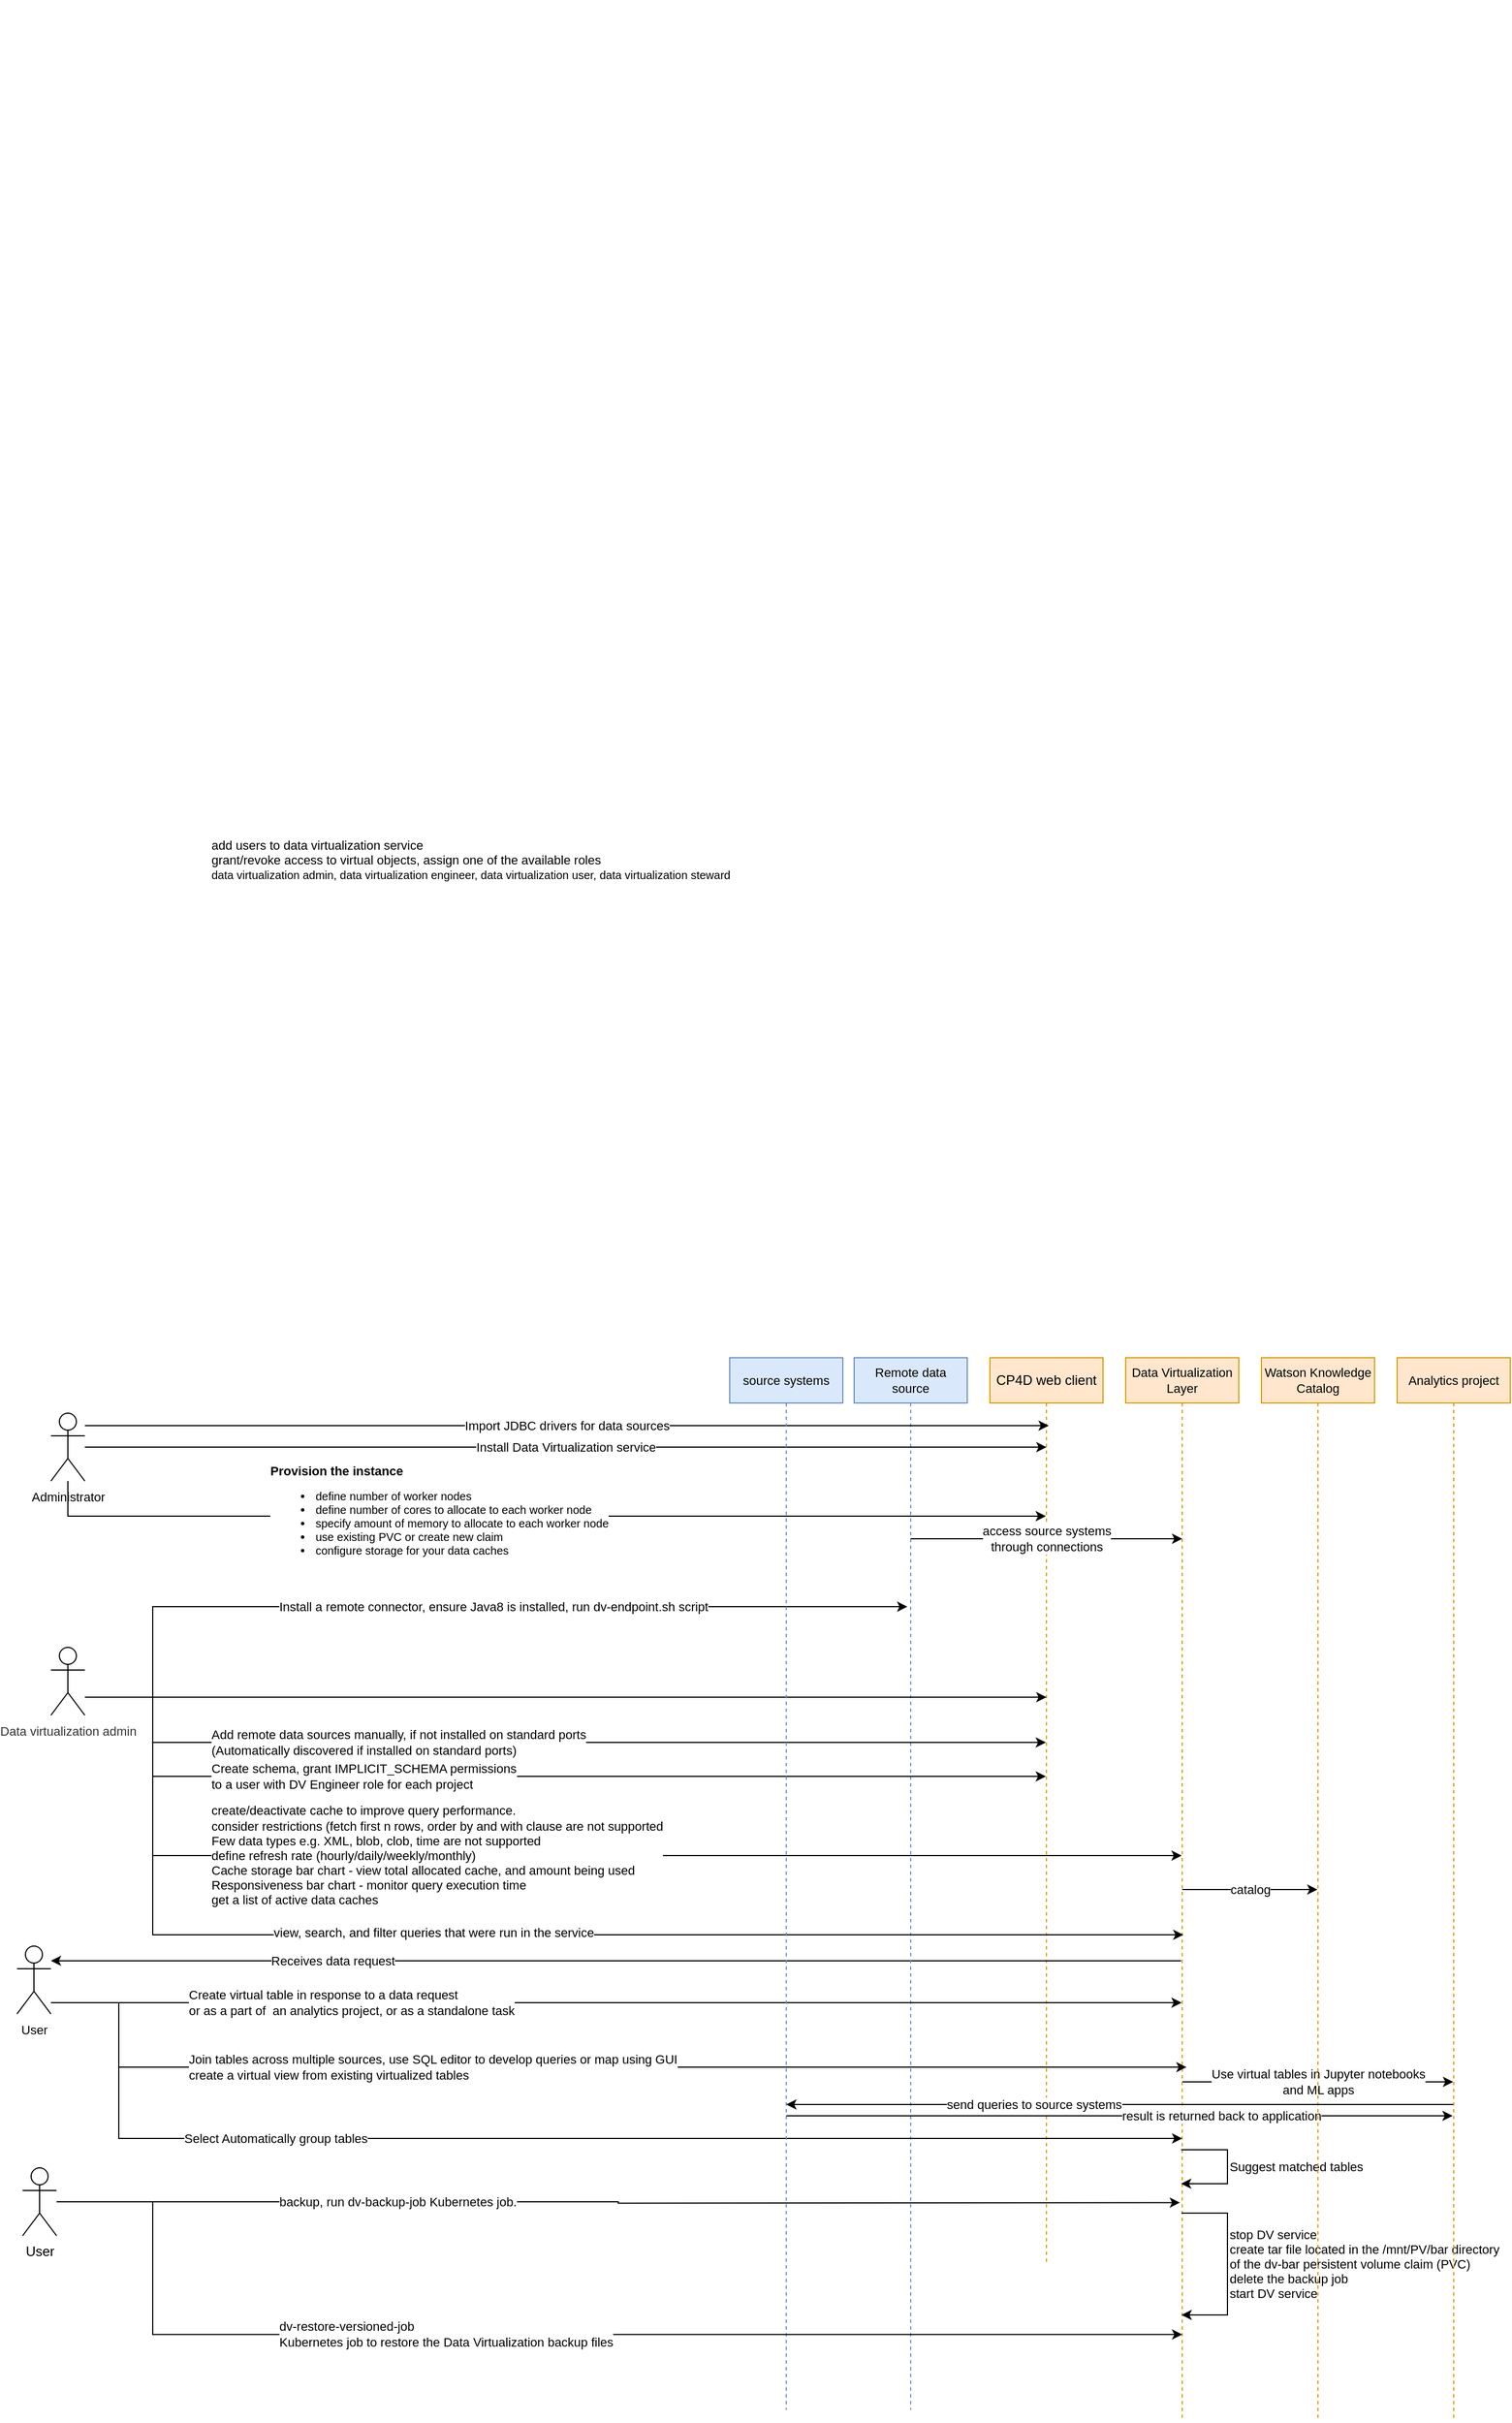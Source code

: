 <mxfile version="13.4.5" type="github">
  <diagram id="DmjefM-3_SJbnNz2ie8g" name="Page-1">
    <mxGraphModel dx="813" dy="416" grid="1" gridSize="10" guides="1" tooltips="1" connect="1" arrows="1" fold="1" page="1" pageScale="1" pageWidth="850" pageHeight="1100" math="0" shadow="0">
      <root>
        <mxCell id="0" />
        <mxCell id="1" parent="0" />
        <mxCell id="h26CRx6ADfj_f1zQn1qs-1" value="CP4D web client" style="shape=umlLifeline;perimeter=lifelinePerimeter;whiteSpace=wrap;html=1;container=1;collapsible=0;recursiveResize=0;outlineConnect=0;fillColor=#ffe6cc;strokeColor=#d79b00;" parent="1" vertex="1">
          <mxGeometry x="1450" y="30" width="100" height="800" as="geometry" />
        </mxCell>
        <mxCell id="h26CRx6ADfj_f1zQn1qs-18" value="Receives data request" style="edgeStyle=orthogonalEdgeStyle;rounded=0;orthogonalLoop=1;jettySize=auto;html=1;" parent="1" target="h26CRx6ADfj_f1zQn1qs-7" edge="1">
          <mxGeometry x="0.503" relative="1" as="geometry">
            <mxPoint x="1619" y="563" as="sourcePoint" />
            <mxPoint x="650" y="530" as="targetPoint" />
            <Array as="points">
              <mxPoint x="630" y="563" />
              <mxPoint x="630" y="563" />
            </Array>
            <mxPoint as="offset" />
          </mxGeometry>
        </mxCell>
        <mxCell id="h26CRx6ADfj_f1zQn1qs-35" value="catalog" style="edgeStyle=orthogonalEdgeStyle;rounded=0;orthogonalLoop=1;jettySize=auto;html=1;" parent="1" source="h26CRx6ADfj_f1zQn1qs-2" target="h26CRx6ADfj_f1zQn1qs-34" edge="1">
          <mxGeometry relative="1" as="geometry">
            <Array as="points">
              <mxPoint x="1710" y="610" />
              <mxPoint x="1710" y="610" />
            </Array>
          </mxGeometry>
        </mxCell>
        <mxCell id="h26CRx6ADfj_f1zQn1qs-39" value="Use virtual tables in Jupyter notebooks &lt;br&gt;and ML apps" style="edgeStyle=orthogonalEdgeStyle;rounded=0;orthogonalLoop=1;jettySize=auto;html=1;" parent="1" source="h26CRx6ADfj_f1zQn1qs-2" target="h26CRx6ADfj_f1zQn1qs-38" edge="1">
          <mxGeometry relative="1" as="geometry">
            <Array as="points">
              <mxPoint x="1750" y="670" />
              <mxPoint x="1750" y="670" />
            </Array>
          </mxGeometry>
        </mxCell>
        <mxCell id="h26CRx6ADfj_f1zQn1qs-2" value="Data Virtualization Layer" style="shape=umlLifeline;perimeter=lifelinePerimeter;whiteSpace=wrap;html=1;container=1;collapsible=0;recursiveResize=0;outlineConnect=0;fillColor=#ffe6cc;strokeColor=#d79b00;fontSize=11;" parent="1" vertex="1">
          <mxGeometry x="1570" y="30" width="100" height="940" as="geometry" />
        </mxCell>
        <mxCell id="h26CRx6ADfj_f1zQn1qs-3" value="Remote data source" style="shape=umlLifeline;perimeter=lifelinePerimeter;whiteSpace=wrap;html=1;container=1;collapsible=0;recursiveResize=0;outlineConnect=0;fillColor=#dae8fc;strokeColor=#6c8ebf;fontSize=11;" parent="1" vertex="1">
          <mxGeometry x="1330" y="30" width="100" height="930" as="geometry" />
        </mxCell>
        <mxCell id="h26CRx6ADfj_f1zQn1qs-4" value="access source systems &lt;br&gt;through connections" style="edgeStyle=orthogonalEdgeStyle;rounded=0;orthogonalLoop=1;jettySize=auto;html=1;strokeWidth=1;fontSize=11;" parent="1" source="h26CRx6ADfj_f1zQn1qs-3" edge="1">
          <mxGeometry x="0.002" relative="1" as="geometry">
            <Array as="points">
              <mxPoint x="1620" y="190" />
            </Array>
            <mxPoint x="1380" y="170" as="sourcePoint" />
            <mxPoint x="1620" y="190" as="targetPoint" />
            <mxPoint as="offset" />
          </mxGeometry>
        </mxCell>
        <mxCell id="h26CRx6ADfj_f1zQn1qs-6" value="Import JDBC drivers for data sources" style="edgeStyle=orthogonalEdgeStyle;rounded=0;orthogonalLoop=1;jettySize=auto;html=1;" parent="1" source="h26CRx6ADfj_f1zQn1qs-5" edge="1">
          <mxGeometry relative="1" as="geometry">
            <mxPoint x="1502" y="90" as="targetPoint" />
            <Array as="points">
              <mxPoint x="970" y="90" />
              <mxPoint x="970" y="90" />
            </Array>
          </mxGeometry>
        </mxCell>
        <mxCell id="h26CRx6ADfj_f1zQn1qs-9" value="Install Data Virtualization service" style="edgeStyle=orthogonalEdgeStyle;rounded=0;orthogonalLoop=1;jettySize=auto;html=1;" parent="1" source="h26CRx6ADfj_f1zQn1qs-5" edge="1">
          <mxGeometry relative="1" as="geometry">
            <mxPoint x="1500" y="109" as="targetPoint" />
            <Array as="points">
              <mxPoint x="1500" y="109" />
            </Array>
          </mxGeometry>
        </mxCell>
        <mxCell id="h26CRx6ADfj_f1zQn1qs-12" value="Install a remote connector, ensure Java8 is installed,&amp;nbsp;&lt;span class=&quot;ph filepath&quot;&gt;run dv-endpoint.sh&amp;nbsp;&lt;/span&gt;script" style="edgeStyle=orthogonalEdgeStyle;rounded=0;orthogonalLoop=1;jettySize=auto;html=1;align=left;" parent="1" edge="1">
          <mxGeometry x="-0.122" relative="1" as="geometry">
            <mxPoint x="956" y="330" as="sourcePoint" />
            <mxPoint x="1377" y="250" as="targetPoint" />
            <Array as="points">
              <mxPoint x="710" y="330" />
              <mxPoint x="710" y="250" />
              <mxPoint x="1377" y="250" />
            </Array>
            <mxPoint as="offset" />
          </mxGeometry>
        </mxCell>
        <mxCell id="h26CRx6ADfj_f1zQn1qs-28" value="&lt;b&gt;Provision the instance&lt;/b&gt;&lt;br&gt;&lt;ul style=&quot;font-size: 10px&quot;&gt;&lt;li&gt;define number of worker nodes&lt;/li&gt;&lt;li&gt;define number of cores to allocate to each worker node&lt;/li&gt;&lt;li&gt;specify amount of memory to allocate to each worker node&lt;/li&gt;&lt;li&gt;use existing PVC or create new claim&lt;/li&gt;&lt;li&gt;configure storage for your data&amp;nbsp;caches&lt;/li&gt;&lt;/ul&gt;" style="edgeStyle=orthogonalEdgeStyle;rounded=0;orthogonalLoop=1;jettySize=auto;html=1;align=left;" parent="1" source="h26CRx6ADfj_f1zQn1qs-5" target="h26CRx6ADfj_f1zQn1qs-1" edge="1">
          <mxGeometry x="-0.536" relative="1" as="geometry">
            <Array as="points">
              <mxPoint x="635" y="170" />
            </Array>
            <mxPoint as="offset" />
          </mxGeometry>
        </mxCell>
        <mxCell id="h26CRx6ADfj_f1zQn1qs-5" value="&lt;font style=&quot;font-size: 11px&quot;&gt;Administrator&lt;/font&gt;" style="shape=umlActor;verticalLabelPosition=bottom;verticalAlign=top;html=1;outlineConnect=0;" parent="1" vertex="1">
          <mxGeometry x="620" y="79" width="30" height="60" as="geometry" />
        </mxCell>
        <mxCell id="h26CRx6ADfj_f1zQn1qs-8" value="Create virtual table in response to a data request&lt;br&gt;or as a part of&amp;nbsp; an analytics project,&amp;nbsp;or as a standalone task" style="edgeStyle=orthogonalEdgeStyle;rounded=0;orthogonalLoop=1;jettySize=auto;html=1;align=left;" parent="1" source="h26CRx6ADfj_f1zQn1qs-7" target="h26CRx6ADfj_f1zQn1qs-2" edge="1">
          <mxGeometry x="-0.66" y="-50" relative="1" as="geometry">
            <mxPoint x="1620" y="596" as="targetPoint" />
            <Array as="points">
              <mxPoint x="790" y="600" />
              <mxPoint x="790" y="600" />
            </Array>
            <mxPoint x="-50" y="-50" as="offset" />
          </mxGeometry>
        </mxCell>
        <mxCell id="h26CRx6ADfj_f1zQn1qs-17" value="Select Automatically group tables" style="edgeStyle=orthogonalEdgeStyle;rounded=0;orthogonalLoop=1;jettySize=auto;html=1;align=left;" parent="1" source="h26CRx6ADfj_f1zQn1qs-7" edge="1">
          <mxGeometry x="-0.579" relative="1" as="geometry">
            <mxPoint x="1620" y="720" as="targetPoint" />
            <Array as="points">
              <mxPoint x="680" y="600" />
              <mxPoint x="680" y="720" />
            </Array>
            <mxPoint as="offset" />
          </mxGeometry>
        </mxCell>
        <mxCell id="h26CRx6ADfj_f1zQn1qs-37" value="Join tables across multiple sources, use SQL editor to develop queries or map using GUI&lt;br&gt;create a virtual view from existing virtualized tables" style="edgeStyle=orthogonalEdgeStyle;rounded=0;orthogonalLoop=1;jettySize=auto;html=1;entryX=0.538;entryY=0.667;entryDx=0;entryDy=0;entryPerimeter=0;align=left;" parent="1" source="h26CRx6ADfj_f1zQn1qs-7" target="h26CRx6ADfj_f1zQn1qs-2" edge="1">
          <mxGeometry x="-0.666" relative="1" as="geometry">
            <mxPoint x="680" y="690" as="targetPoint" />
            <Array as="points">
              <mxPoint x="680" y="600" />
              <mxPoint x="680" y="657" />
            </Array>
            <mxPoint as="offset" />
          </mxGeometry>
        </mxCell>
        <mxCell id="h26CRx6ADfj_f1zQn1qs-7" value="&lt;font style=&quot;font-size: 11px&quot;&gt;User&lt;/font&gt;" style="shape=umlActor;verticalLabelPosition=bottom;verticalAlign=top;html=1;outlineConnect=0;" parent="1" vertex="1">
          <mxGeometry x="590" y="550" width="30" height="60" as="geometry" />
        </mxCell>
        <mxCell id="h26CRx6ADfj_f1zQn1qs-14" value="add users to data virtualization service&lt;br&gt;grant/revoke access to virtual objects, assign one of the available roles&lt;br&gt;&lt;span style=&quot;font-size: 10px&quot;&gt;data virtualization admin, data virtualization engineer, data virtualization user,&amp;nbsp;&lt;/span&gt;&lt;span style=&quot;font-size: 10px&quot;&gt;data virtualization steward&lt;/span&gt;&lt;span style=&quot;font-size: 10px&quot;&gt;&lt;br&gt;&lt;/span&gt;" style="edgeStyle=orthogonalEdgeStyle;rounded=0;orthogonalLoop=1;jettySize=auto;html=1;align=left;" parent="1" source="h26CRx6ADfj_f1zQn1qs-10" edge="1">
          <mxGeometry x="1" y="740" relative="1" as="geometry">
            <mxPoint x="1500" y="330" as="targetPoint" />
            <Array as="points">
              <mxPoint x="1500" y="330" />
            </Array>
            <mxPoint x="-740" y="-740" as="offset" />
          </mxGeometry>
        </mxCell>
        <mxCell id="h26CRx6ADfj_f1zQn1qs-15" value="Add remote data sources manually,&amp;nbsp;if not installed on standard ports&lt;br&gt;(Automatically discovered if installed on standard ports)" style="edgeStyle=orthogonalEdgeStyle;rounded=0;orthogonalLoop=1;jettySize=auto;html=1;align=left;" parent="1" source="h26CRx6ADfj_f1zQn1qs-10" target="h26CRx6ADfj_f1zQn1qs-1" edge="1">
          <mxGeometry x="-0.663" relative="1" as="geometry">
            <mxPoint x="1502" y="360" as="targetPoint" />
            <Array as="points">
              <mxPoint x="710" y="330" />
              <mxPoint x="710" y="370" />
            </Array>
            <mxPoint as="offset" />
          </mxGeometry>
        </mxCell>
        <mxCell id="h26CRx6ADfj_f1zQn1qs-20" style="edgeStyle=orthogonalEdgeStyle;rounded=0;orthogonalLoop=1;jettySize=auto;html=1;" parent="1" source="h26CRx6ADfj_f1zQn1qs-10" target="h26CRx6ADfj_f1zQn1qs-1" edge="1">
          <mxGeometry relative="1" as="geometry">
            <Array as="points">
              <mxPoint x="710" y="330" />
              <mxPoint x="710" y="400" />
            </Array>
          </mxGeometry>
        </mxCell>
        <mxCell id="h26CRx6ADfj_f1zQn1qs-21" value="Create schema,&amp;nbsp;grant&amp;nbsp;IMPLICIT_SCHEMA permissions &lt;br&gt;to a user with&amp;nbsp;&lt;span class=&quot;keyword&quot;&gt;DV&lt;/span&gt; Engineer role for each project" style="edgeLabel;html=1;align=left;verticalAlign=middle;resizable=0;points=[];" parent="h26CRx6ADfj_f1zQn1qs-20" vertex="1" connectable="0">
          <mxGeometry x="-0.209" relative="1" as="geometry">
            <mxPoint x="-183.43" as="offset" />
          </mxGeometry>
        </mxCell>
        <mxCell id="h26CRx6ADfj_f1zQn1qs-31" value="&lt;font style=&quot;font-size: 11px&quot;&gt;create/deactivate cache to improve query performance. &lt;br&gt;consider restrictions (fetch first n rows, order by and with clause are not supported&lt;br&gt;Few data types e.g. XML, blob, clob, time are not supported&lt;br&gt;define refresh rate (hourly/daily/weekly/monthly)&lt;br&gt;Cache storage bar chart - view total allocated cache, and amount being used&lt;br&gt;Responsiveness bar chart - monitor query execution time&lt;br&gt;get a li&lt;/font&gt;&lt;font style=&quot;font-size: 11px&quot;&gt;&lt;font style=&quot;font-size: 11px&quot;&gt;st of active data caches&lt;/font&gt;&lt;span style=&quot;font-size: 11px ; color: rgb(50 , 50 , 50)&quot;&gt;&lt;br&gt;&lt;/span&gt;&lt;/font&gt;" style="edgeStyle=orthogonalEdgeStyle;rounded=0;orthogonalLoop=1;jettySize=auto;html=1;align=left;" parent="1" source="h26CRx6ADfj_f1zQn1qs-10" target="h26CRx6ADfj_f1zQn1qs-2" edge="1">
          <mxGeometry x="-0.549" relative="1" as="geometry">
            <mxPoint x="710" y="530" as="targetPoint" />
            <Array as="points">
              <mxPoint x="710" y="330" />
              <mxPoint x="710" y="470" />
            </Array>
            <mxPoint as="offset" />
          </mxGeometry>
        </mxCell>
        <mxCell id="h26CRx6ADfj_f1zQn1qs-32" style="edgeStyle=orthogonalEdgeStyle;rounded=0;orthogonalLoop=1;jettySize=auto;html=1;" parent="1" source="h26CRx6ADfj_f1zQn1qs-10" edge="1">
          <mxGeometry relative="1" as="geometry">
            <mxPoint x="1621" y="540" as="targetPoint" />
            <Array as="points">
              <mxPoint x="710" y="330" />
              <mxPoint x="710" y="540" />
              <mxPoint x="1621" y="540" />
            </Array>
          </mxGeometry>
        </mxCell>
        <mxCell id="h26CRx6ADfj_f1zQn1qs-33" value="view, search, and filter queries that were run in the service" style="edgeLabel;html=1;align=left;verticalAlign=middle;resizable=0;points=[];" parent="h26CRx6ADfj_f1zQn1qs-32" vertex="1" connectable="0">
          <mxGeometry x="-0.34" y="2" relative="1" as="geometry">
            <mxPoint x="-14.32" as="offset" />
          </mxGeometry>
        </mxCell>
        <mxCell id="h26CRx6ADfj_f1zQn1qs-10" value="&lt;font color=&quot;#323232&quot;&gt;&lt;span style=&quot;font-size: 11px ; background-color: rgb(255 , 255 , 255)&quot;&gt;Data virtualization admin&lt;/span&gt;&lt;/font&gt;" style="shape=umlActor;verticalLabelPosition=bottom;verticalAlign=top;html=1;outlineConnect=0;" parent="1" vertex="1">
          <mxGeometry x="620" y="286" width="30" height="60" as="geometry" />
        </mxCell>
        <mxCell id="h26CRx6ADfj_f1zQn1qs-41" value="result is returned back to application" style="edgeStyle=orthogonalEdgeStyle;rounded=0;orthogonalLoop=1;jettySize=auto;html=1;align=left;" parent="1" source="h26CRx6ADfj_f1zQn1qs-13" edge="1">
          <mxGeometry relative="1" as="geometry">
            <mxPoint x="1859" y="700" as="targetPoint" />
            <Array as="points">
              <mxPoint x="1440" y="700" />
              <mxPoint x="1440" y="700" />
            </Array>
          </mxGeometry>
        </mxCell>
        <mxCell id="h26CRx6ADfj_f1zQn1qs-13" value="source systems" style="shape=umlLifeline;perimeter=lifelinePerimeter;whiteSpace=wrap;html=1;container=1;collapsible=0;recursiveResize=0;outlineConnect=0;fillColor=#dae8fc;strokeColor=#6c8ebf;fontSize=11;" parent="1" vertex="1">
          <mxGeometry x="1220" y="30" width="100" height="930" as="geometry" />
        </mxCell>
        <mxCell id="h26CRx6ADfj_f1zQn1qs-16" value="Suggest matched tables" style="edgeStyle=orthogonalEdgeStyle;rounded=0;orthogonalLoop=1;jettySize=auto;html=1;align=left;" parent="1" edge="1">
          <mxGeometry relative="1" as="geometry">
            <mxPoint x="1619" y="730" as="sourcePoint" />
            <mxPoint x="1619" y="760" as="targetPoint" />
            <Array as="points">
              <mxPoint x="1619" y="730" />
              <mxPoint x="1660" y="730" />
              <mxPoint x="1660" y="760" />
            </Array>
          </mxGeometry>
        </mxCell>
        <mxCell id="h26CRx6ADfj_f1zQn1qs-23" style="edgeStyle=orthogonalEdgeStyle;rounded=0;orthogonalLoop=1;jettySize=auto;html=1;entryX=0.48;entryY=0.671;entryDx=0;entryDy=0;entryPerimeter=0;" parent="1" source="h26CRx6ADfj_f1zQn1qs-22" edge="1">
          <mxGeometry relative="1" as="geometry">
            <mxPoint x="1618.0" y="776.74" as="targetPoint" />
          </mxGeometry>
        </mxCell>
        <mxCell id="h26CRx6ADfj_f1zQn1qs-24" value="backup,&amp;nbsp;run&amp;nbsp;&lt;span class=&quot;ph filepath&quot;&gt;dv-backup-job&amp;nbsp;&lt;/span&gt;&lt;span class=&quot;keyword&quot;&gt;Kubernetes&lt;/span&gt; job." style="edgeLabel;html=1;align=left;verticalAlign=middle;resizable=0;points=[];" parent="h26CRx6ADfj_f1zQn1qs-23" vertex="1" connectable="0">
          <mxGeometry x="-0.289" y="-1" relative="1" as="geometry">
            <mxPoint x="-158.51" y="-1" as="offset" />
          </mxGeometry>
        </mxCell>
        <mxCell id="h26CRx6ADfj_f1zQn1qs-26" style="edgeStyle=orthogonalEdgeStyle;rounded=0;orthogonalLoop=1;jettySize=auto;html=1;entryX=0.5;entryY=0.795;entryDx=0;entryDy=0;entryPerimeter=0;" parent="1" source="h26CRx6ADfj_f1zQn1qs-22" edge="1">
          <mxGeometry relative="1" as="geometry">
            <mxPoint x="1620" y="893.3" as="targetPoint" />
            <Array as="points">
              <mxPoint x="710" y="776" />
              <mxPoint x="710" y="893" />
            </Array>
          </mxGeometry>
        </mxCell>
        <mxCell id="h26CRx6ADfj_f1zQn1qs-27" value="&lt;span class=&quot;ph filepath&quot;&gt;dv-restore-versioned-job&lt;/span&gt;&lt;br&gt;&lt;span class=&quot;keyword&quot;&gt;Kubernetes&lt;/span&gt; job to restore the &lt;span class=&quot;keyword&quot;&gt;Data Virtualization&lt;/span&gt; backup files" style="edgeLabel;html=1;align=left;verticalAlign=middle;resizable=0;points=[];" parent="h26CRx6ADfj_f1zQn1qs-26" vertex="1" connectable="0">
          <mxGeometry x="-0.204" y="1" relative="1" as="geometry">
            <mxPoint x="-130.41" as="offset" />
          </mxGeometry>
        </mxCell>
        <mxCell id="h26CRx6ADfj_f1zQn1qs-22" value="User" style="shape=umlActor;verticalLabelPosition=bottom;verticalAlign=top;html=1;outlineConnect=0;" parent="1" vertex="1">
          <mxGeometry x="595" y="746" width="30" height="60" as="geometry" />
        </mxCell>
        <mxCell id="h26CRx6ADfj_f1zQn1qs-25" value="stop DV service&lt;br&gt;create tar file located in the &lt;span class=&quot;ph filepath&quot;&gt;/mnt/PV/bar&lt;/span&gt; directory&lt;br/&gt;of the &lt;span class=&quot;ph filepath&quot;&gt;dv-bar&lt;/span&gt; persistent volume claim (PVC)&lt;br&gt;delete the backup job&lt;br&gt;start DV service" style="edgeStyle=orthogonalEdgeStyle;rounded=0;orthogonalLoop=1;jettySize=auto;html=1;align=left;" parent="1" edge="1">
          <mxGeometry relative="1" as="geometry">
            <mxPoint x="1619.389" y="786.0" as="sourcePoint" />
            <mxPoint x="1619.389" y="876.0" as="targetPoint" />
            <Array as="points">
              <mxPoint x="1660" y="786" />
              <mxPoint x="1660" y="876" />
            </Array>
          </mxGeometry>
        </mxCell>
        <mxCell id="h26CRx6ADfj_f1zQn1qs-34" value="Watson Knowledge Catalog" style="shape=umlLifeline;perimeter=lifelinePerimeter;whiteSpace=wrap;html=1;container=1;collapsible=0;recursiveResize=0;outlineConnect=0;fillColor=#ffe6cc;strokeColor=#d79b00;fontSize=11;" parent="1" vertex="1">
          <mxGeometry x="1690" y="30" width="100" height="940" as="geometry" />
        </mxCell>
        <mxCell id="h26CRx6ADfj_f1zQn1qs-40" value="send queries to source systems" style="edgeStyle=orthogonalEdgeStyle;rounded=0;orthogonalLoop=1;jettySize=auto;html=1;align=left;" parent="1" source="h26CRx6ADfj_f1zQn1qs-38" target="h26CRx6ADfj_f1zQn1qs-13" edge="1">
          <mxGeometry x="0.525" relative="1" as="geometry">
            <Array as="points">
              <mxPoint x="1630" y="690" />
              <mxPoint x="1630" y="690" />
            </Array>
            <mxPoint as="offset" />
          </mxGeometry>
        </mxCell>
        <mxCell id="h26CRx6ADfj_f1zQn1qs-38" value="Analytics project" style="shape=umlLifeline;perimeter=lifelinePerimeter;whiteSpace=wrap;html=1;container=1;collapsible=0;recursiveResize=0;outlineConnect=0;fillColor=#ffe6cc;strokeColor=#d79b00;fontSize=11;" parent="1" vertex="1">
          <mxGeometry x="1810" y="30" width="100" height="940" as="geometry" />
        </mxCell>
      </root>
    </mxGraphModel>
  </diagram>
</mxfile>
